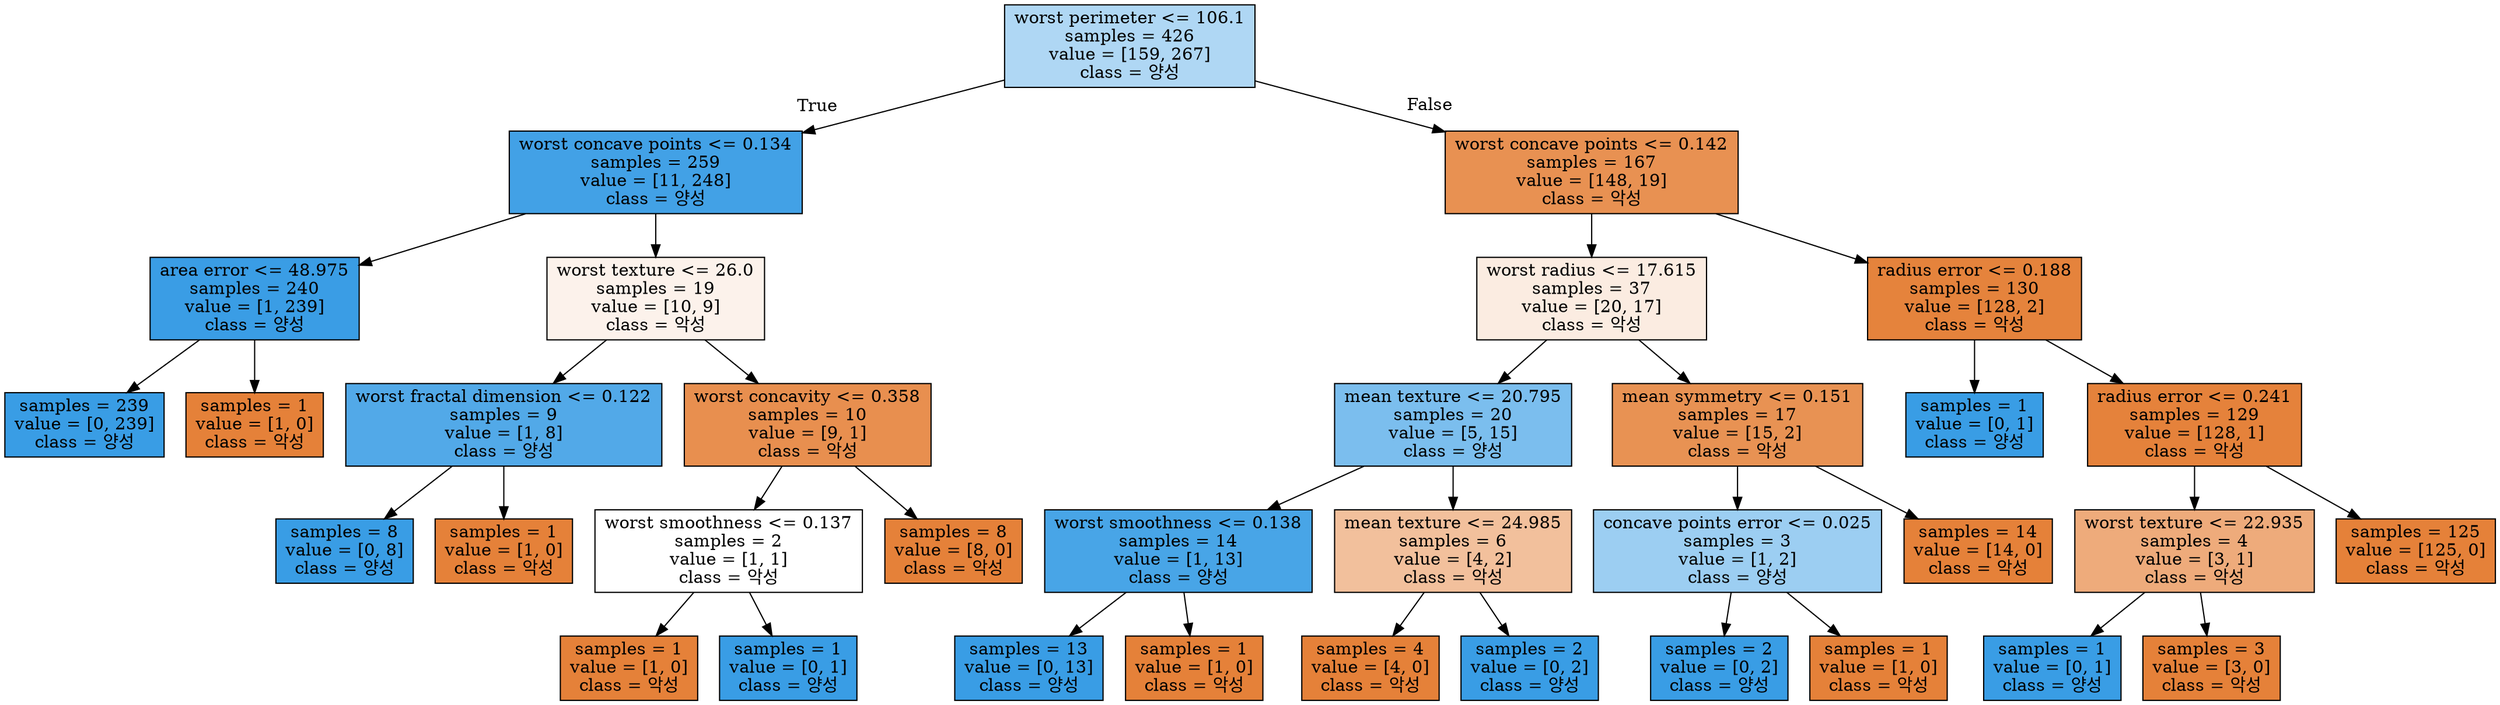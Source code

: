 digraph Tree {
node [shape=box, style="filled", color="black"] ;
0 [label="worst perimeter <= 106.1\nsamples = 426\nvalue = [159, 267]\nclass = 양성", fillcolor="#afd7f4"] ;
1 [label="worst concave points <= 0.134\nsamples = 259\nvalue = [11, 248]\nclass = 양성", fillcolor="#42a1e6"] ;
0 -> 1 [labeldistance=2.5, labelangle=45, headlabel="True"] ;
2 [label="area error <= 48.975\nsamples = 240\nvalue = [1, 239]\nclass = 양성", fillcolor="#3a9de5"] ;
1 -> 2 ;
3 [label="samples = 239\nvalue = [0, 239]\nclass = 양성", fillcolor="#399de5"] ;
2 -> 3 ;
4 [label="samples = 1\nvalue = [1, 0]\nclass = 악성", fillcolor="#e58139"] ;
2 -> 4 ;
5 [label="worst texture <= 26.0\nsamples = 19\nvalue = [10, 9]\nclass = 악성", fillcolor="#fcf2eb"] ;
1 -> 5 ;
6 [label="worst fractal dimension <= 0.122\nsamples = 9\nvalue = [1, 8]\nclass = 양성", fillcolor="#52a9e8"] ;
5 -> 6 ;
7 [label="samples = 8\nvalue = [0, 8]\nclass = 양성", fillcolor="#399de5"] ;
6 -> 7 ;
8 [label="samples = 1\nvalue = [1, 0]\nclass = 악성", fillcolor="#e58139"] ;
6 -> 8 ;
9 [label="worst concavity <= 0.358\nsamples = 10\nvalue = [9, 1]\nclass = 악성", fillcolor="#e88f4f"] ;
5 -> 9 ;
10 [label="worst smoothness <= 0.137\nsamples = 2\nvalue = [1, 1]\nclass = 악성", fillcolor="#ffffff"] ;
9 -> 10 ;
11 [label="samples = 1\nvalue = [1, 0]\nclass = 악성", fillcolor="#e58139"] ;
10 -> 11 ;
12 [label="samples = 1\nvalue = [0, 1]\nclass = 양성", fillcolor="#399de5"] ;
10 -> 12 ;
13 [label="samples = 8\nvalue = [8, 0]\nclass = 악성", fillcolor="#e58139"] ;
9 -> 13 ;
14 [label="worst concave points <= 0.142\nsamples = 167\nvalue = [148, 19]\nclass = 악성", fillcolor="#e89152"] ;
0 -> 14 [labeldistance=2.5, labelangle=-45, headlabel="False"] ;
15 [label="worst radius <= 17.615\nsamples = 37\nvalue = [20, 17]\nclass = 악성", fillcolor="#fbece1"] ;
14 -> 15 ;
16 [label="mean texture <= 20.795\nsamples = 20\nvalue = [5, 15]\nclass = 양성", fillcolor="#7bbeee"] ;
15 -> 16 ;
17 [label="worst smoothness <= 0.138\nsamples = 14\nvalue = [1, 13]\nclass = 양성", fillcolor="#48a5e7"] ;
16 -> 17 ;
18 [label="samples = 13\nvalue = [0, 13]\nclass = 양성", fillcolor="#399de5"] ;
17 -> 18 ;
19 [label="samples = 1\nvalue = [1, 0]\nclass = 악성", fillcolor="#e58139"] ;
17 -> 19 ;
20 [label="mean texture <= 24.985\nsamples = 6\nvalue = [4, 2]\nclass = 악성", fillcolor="#f2c09c"] ;
16 -> 20 ;
21 [label="samples = 4\nvalue = [4, 0]\nclass = 악성", fillcolor="#e58139"] ;
20 -> 21 ;
22 [label="samples = 2\nvalue = [0, 2]\nclass = 양성", fillcolor="#399de5"] ;
20 -> 22 ;
23 [label="mean symmetry <= 0.151\nsamples = 17\nvalue = [15, 2]\nclass = 악성", fillcolor="#e89253"] ;
15 -> 23 ;
24 [label="concave points error <= 0.025\nsamples = 3\nvalue = [1, 2]\nclass = 양성", fillcolor="#9ccef2"] ;
23 -> 24 ;
25 [label="samples = 2\nvalue = [0, 2]\nclass = 양성", fillcolor="#399de5"] ;
24 -> 25 ;
26 [label="samples = 1\nvalue = [1, 0]\nclass = 악성", fillcolor="#e58139"] ;
24 -> 26 ;
27 [label="samples = 14\nvalue = [14, 0]\nclass = 악성", fillcolor="#e58139"] ;
23 -> 27 ;
28 [label="radius error <= 0.188\nsamples = 130\nvalue = [128, 2]\nclass = 악성", fillcolor="#e5833c"] ;
14 -> 28 ;
29 [label="samples = 1\nvalue = [0, 1]\nclass = 양성", fillcolor="#399de5"] ;
28 -> 29 ;
30 [label="radius error <= 0.241\nsamples = 129\nvalue = [128, 1]\nclass = 악성", fillcolor="#e5823b"] ;
28 -> 30 ;
31 [label="worst texture <= 22.935\nsamples = 4\nvalue = [3, 1]\nclass = 악성", fillcolor="#eeab7b"] ;
30 -> 31 ;
32 [label="samples = 1\nvalue = [0, 1]\nclass = 양성", fillcolor="#399de5"] ;
31 -> 32 ;
33 [label="samples = 3\nvalue = [3, 0]\nclass = 악성", fillcolor="#e58139"] ;
31 -> 33 ;
34 [label="samples = 125\nvalue = [125, 0]\nclass = 악성", fillcolor="#e58139"] ;
30 -> 34 ;
}